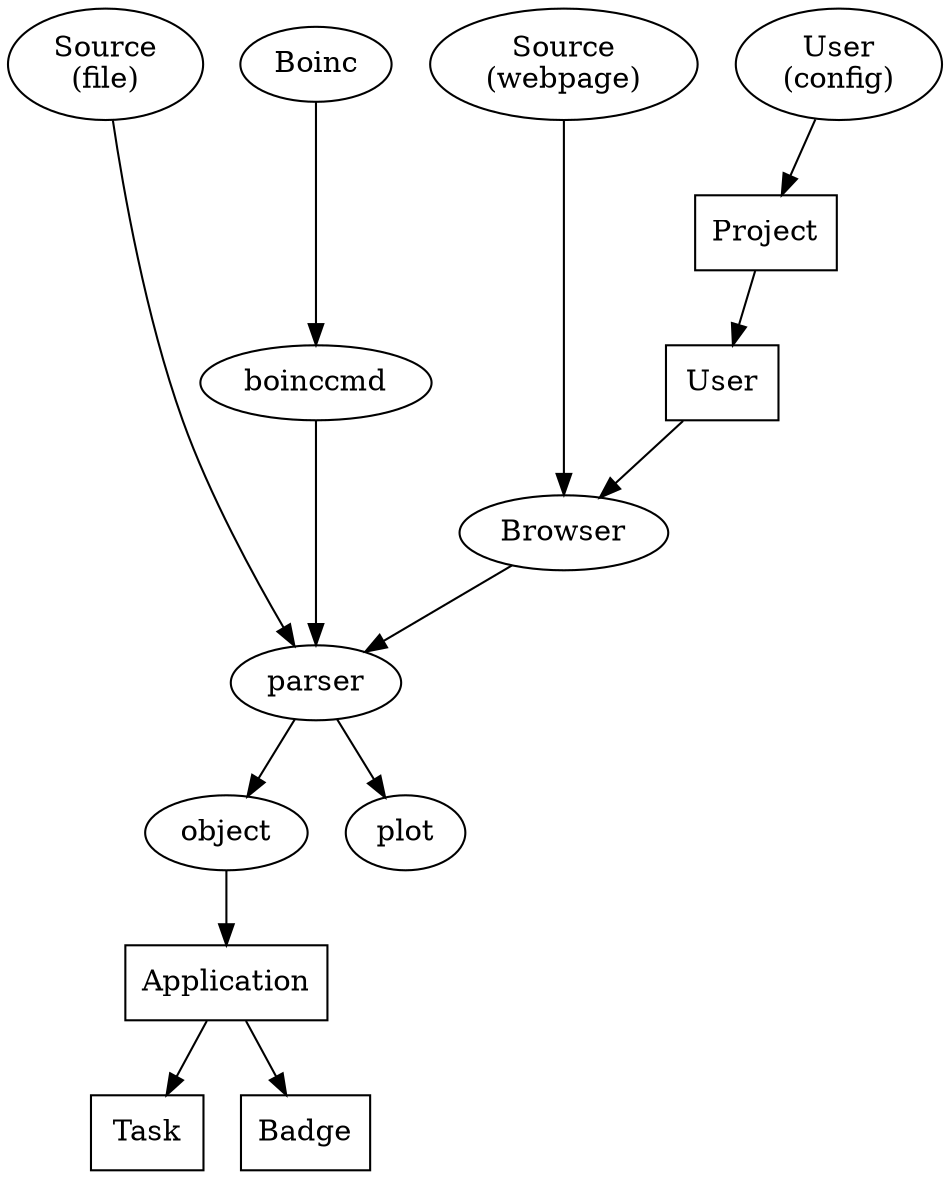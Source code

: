 digraph G{
	Project, User [shape=box];
	Application, Task, Badge [shape=box];
	"User\n(config)" -> Project -> User -> Browser
	"Source\n(webpage)" -> Browser -> parser -> object -> Application -> Task, Badge
	"Source\n(file)" -> parser
	parser -> plot
	"Boinc" -> boinccmd-> parser
	{rank = same;
		"User\n(config)";
		"Source\n(webpage)";
		"Source\n(file)"
		"Boinc"
	}
}